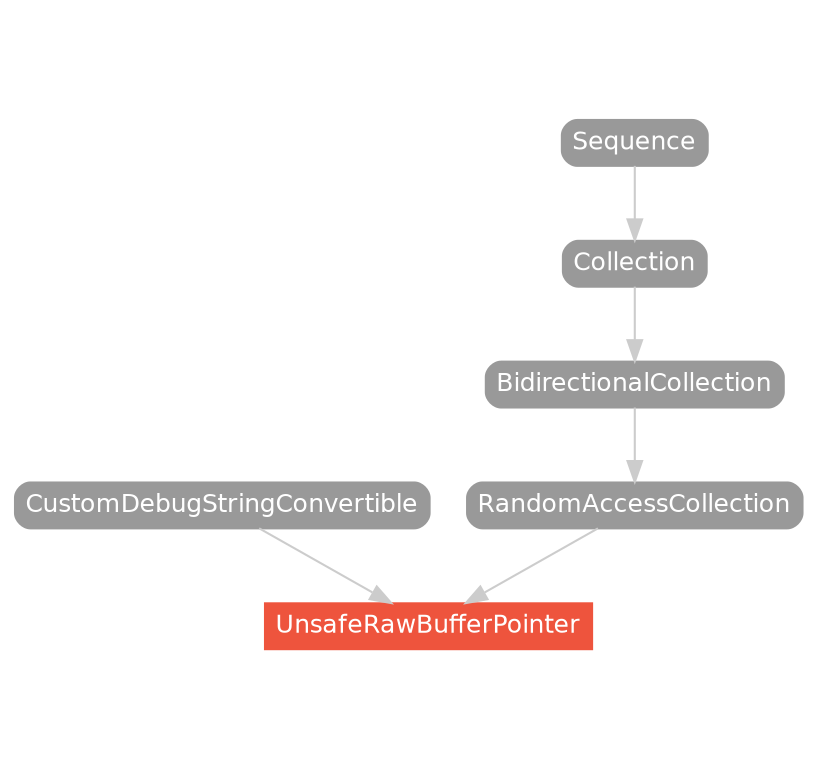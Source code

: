 strict digraph "UnsafeRawBufferPointer - Type Hierarchy - SwiftDoc.org" {
    pad="0.1,0.8"
    node [shape=box, style="filled,rounded", color="#999999", fillcolor="#999999", fontcolor=white, fontname=Helvetica, fontnames="Helvetica,sansserif", fontsize=12, margin="0.07,0.05", height="0.3"]
    edge [color="#cccccc"]
    "BidirectionalCollection" [URL="/protocol/BidirectionalCollection/hierarchy/"]
    "Collection" [URL="/protocol/Collection/hierarchy/"]
    "CustomDebugStringConvertible" [URL="/protocol/CustomDebugStringConvertible/hierarchy/"]
    "RandomAccessCollection" [URL="/protocol/RandomAccessCollection/hierarchy/"]
    "Sequence" [URL="/protocol/Sequence/hierarchy/"]
    "UnsafeRawBufferPointer" [URL="/type/UnsafeRawBufferPointer/", style="filled", fillcolor="#ee543d", color="#ee543d"]    "RandomAccessCollection" -> "UnsafeRawBufferPointer"
    "CustomDebugStringConvertible" -> "UnsafeRawBufferPointer"
    "BidirectionalCollection" -> "RandomAccessCollection"
    "Collection" -> "BidirectionalCollection"
    "Sequence" -> "Collection"
    subgraph Types {
        rank = max; "UnsafeRawBufferPointer";
    }
}